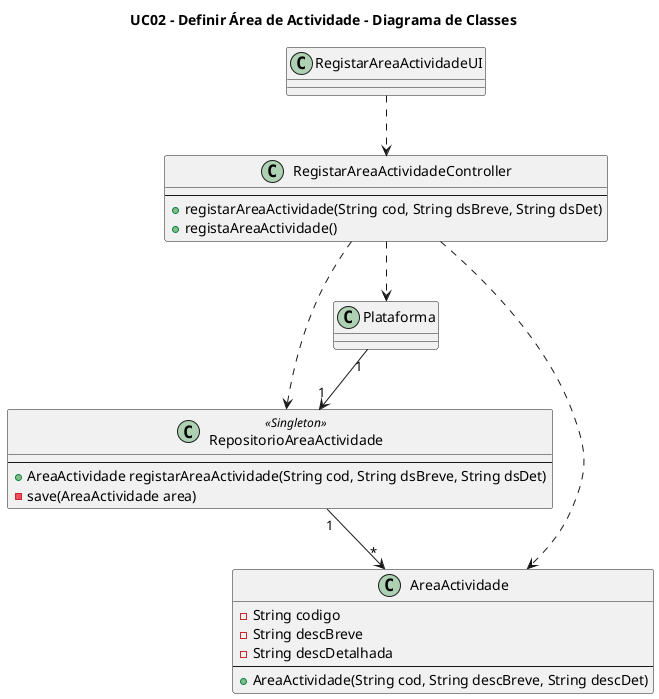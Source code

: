 @startuml
title UC02 - Definir Área de Actividade - Diagrama de Classes

class RegistarAreaActividadeUI {
}

class RegistarAreaActividadeController {
    --
    +registarAreaActividade(String cod, String dsBreve, String dsDet)
    +registaAreaActividade()
}

class RepositorioAreaActividade <<Singleton>>{
    --
    +AreaActividade registarAreaActividade(String cod, String dsBreve, String dsDet)
    -save(AreaActividade area)
    }


class AreaActividade {
    -String codigo
    -String descBreve
    -String descDetalhada
    --
    +AreaActividade(String cod, String descBreve, String descDet)
}

RegistarAreaActividadeUI ..> RegistarAreaActividadeController
RegistarAreaActividadeController ..> AreaActividade
RegistarAreaActividadeController ..> Plataforma
RegistarAreaActividadeController ..> RepositorioAreaActividade
Plataforma "1"-->"1" RepositorioAreaActividade 
RepositorioAreaActividade "1"-->"*" AreaActividade

@enduml